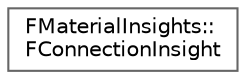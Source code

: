 digraph "Graphical Class Hierarchy"
{
 // INTERACTIVE_SVG=YES
 // LATEX_PDF_SIZE
  bgcolor="transparent";
  edge [fontname=Helvetica,fontsize=10,labelfontname=Helvetica,labelfontsize=10];
  node [fontname=Helvetica,fontsize=10,shape=box,height=0.2,width=0.4];
  rankdir="LR";
  Node0 [id="Node000000",label="FMaterialInsights::\lFConnectionInsight",height=0.2,width=0.4,color="grey40", fillcolor="white", style="filled",URL="$d0/d74/structFMaterialInsights_1_1FConnectionInsight.html",tooltip="Nested structure that represents a single connection insight."];
}
